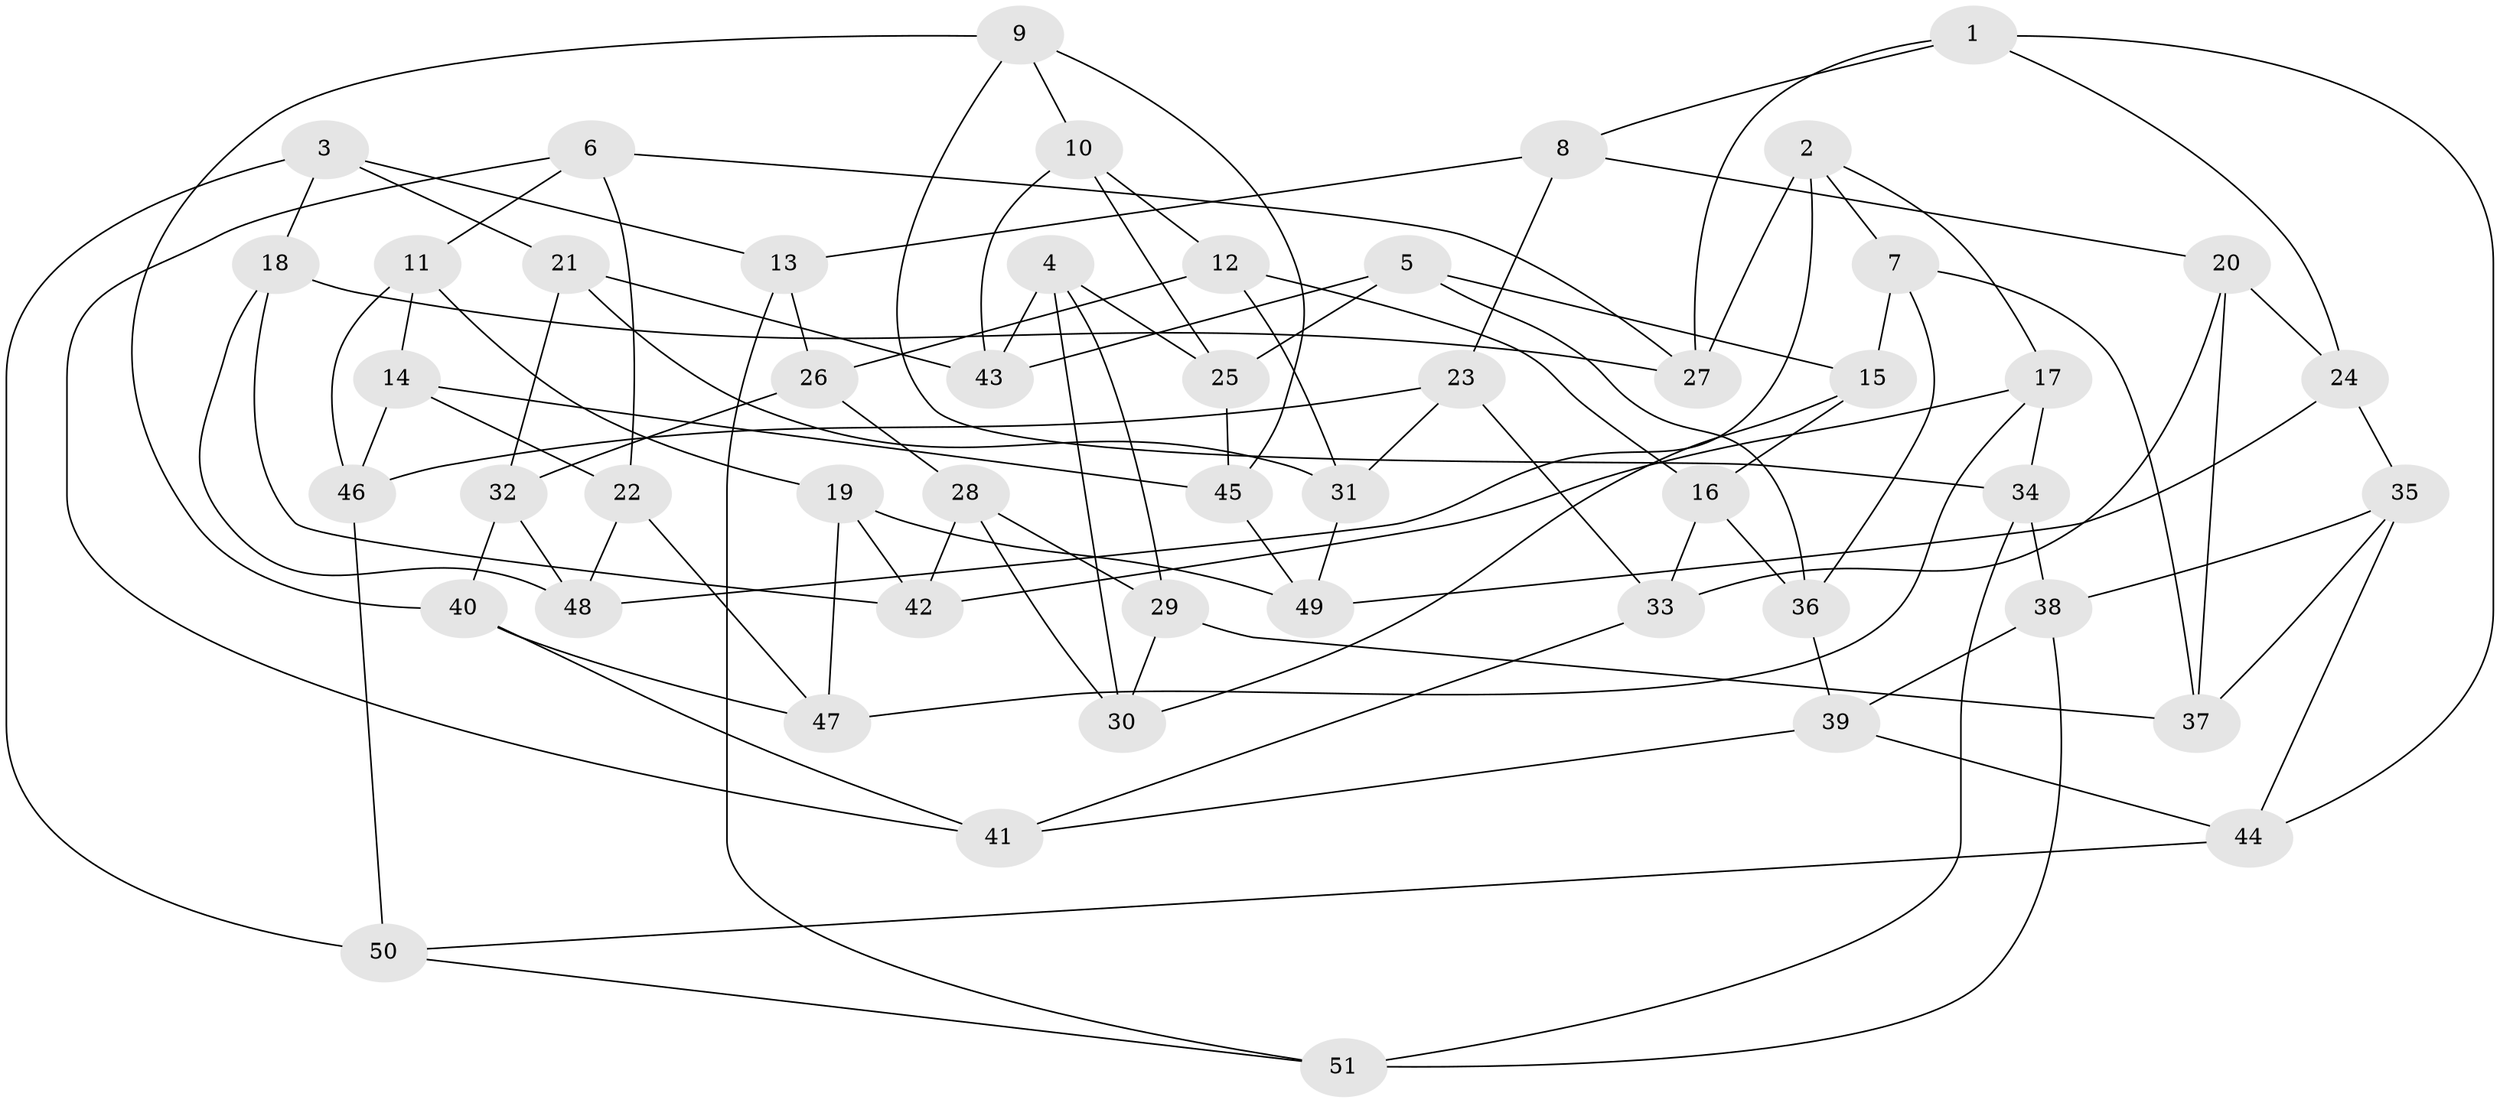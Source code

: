 // Generated by graph-tools (version 1.1) at 2025/57/03/09/25 04:57:57]
// undirected, 51 vertices, 102 edges
graph export_dot {
graph [start="1"]
  node [color=gray90,style=filled];
  1;
  2;
  3;
  4;
  5;
  6;
  7;
  8;
  9;
  10;
  11;
  12;
  13;
  14;
  15;
  16;
  17;
  18;
  19;
  20;
  21;
  22;
  23;
  24;
  25;
  26;
  27;
  28;
  29;
  30;
  31;
  32;
  33;
  34;
  35;
  36;
  37;
  38;
  39;
  40;
  41;
  42;
  43;
  44;
  45;
  46;
  47;
  48;
  49;
  50;
  51;
  1 -- 27;
  1 -- 44;
  1 -- 24;
  1 -- 8;
  2 -- 17;
  2 -- 7;
  2 -- 27;
  2 -- 48;
  3 -- 50;
  3 -- 13;
  3 -- 21;
  3 -- 18;
  4 -- 30;
  4 -- 29;
  4 -- 25;
  4 -- 43;
  5 -- 25;
  5 -- 15;
  5 -- 36;
  5 -- 43;
  6 -- 22;
  6 -- 41;
  6 -- 27;
  6 -- 11;
  7 -- 37;
  7 -- 15;
  7 -- 36;
  8 -- 23;
  8 -- 20;
  8 -- 13;
  9 -- 45;
  9 -- 34;
  9 -- 40;
  9 -- 10;
  10 -- 12;
  10 -- 25;
  10 -- 43;
  11 -- 46;
  11 -- 19;
  11 -- 14;
  12 -- 31;
  12 -- 16;
  12 -- 26;
  13 -- 26;
  13 -- 51;
  14 -- 22;
  14 -- 45;
  14 -- 46;
  15 -- 30;
  15 -- 16;
  16 -- 33;
  16 -- 36;
  17 -- 42;
  17 -- 34;
  17 -- 47;
  18 -- 27;
  18 -- 42;
  18 -- 48;
  19 -- 42;
  19 -- 49;
  19 -- 47;
  20 -- 37;
  20 -- 33;
  20 -- 24;
  21 -- 31;
  21 -- 32;
  21 -- 43;
  22 -- 47;
  22 -- 48;
  23 -- 33;
  23 -- 46;
  23 -- 31;
  24 -- 49;
  24 -- 35;
  25 -- 45;
  26 -- 28;
  26 -- 32;
  28 -- 30;
  28 -- 29;
  28 -- 42;
  29 -- 37;
  29 -- 30;
  31 -- 49;
  32 -- 48;
  32 -- 40;
  33 -- 41;
  34 -- 38;
  34 -- 51;
  35 -- 38;
  35 -- 37;
  35 -- 44;
  36 -- 39;
  38 -- 39;
  38 -- 51;
  39 -- 44;
  39 -- 41;
  40 -- 47;
  40 -- 41;
  44 -- 50;
  45 -- 49;
  46 -- 50;
  50 -- 51;
}
